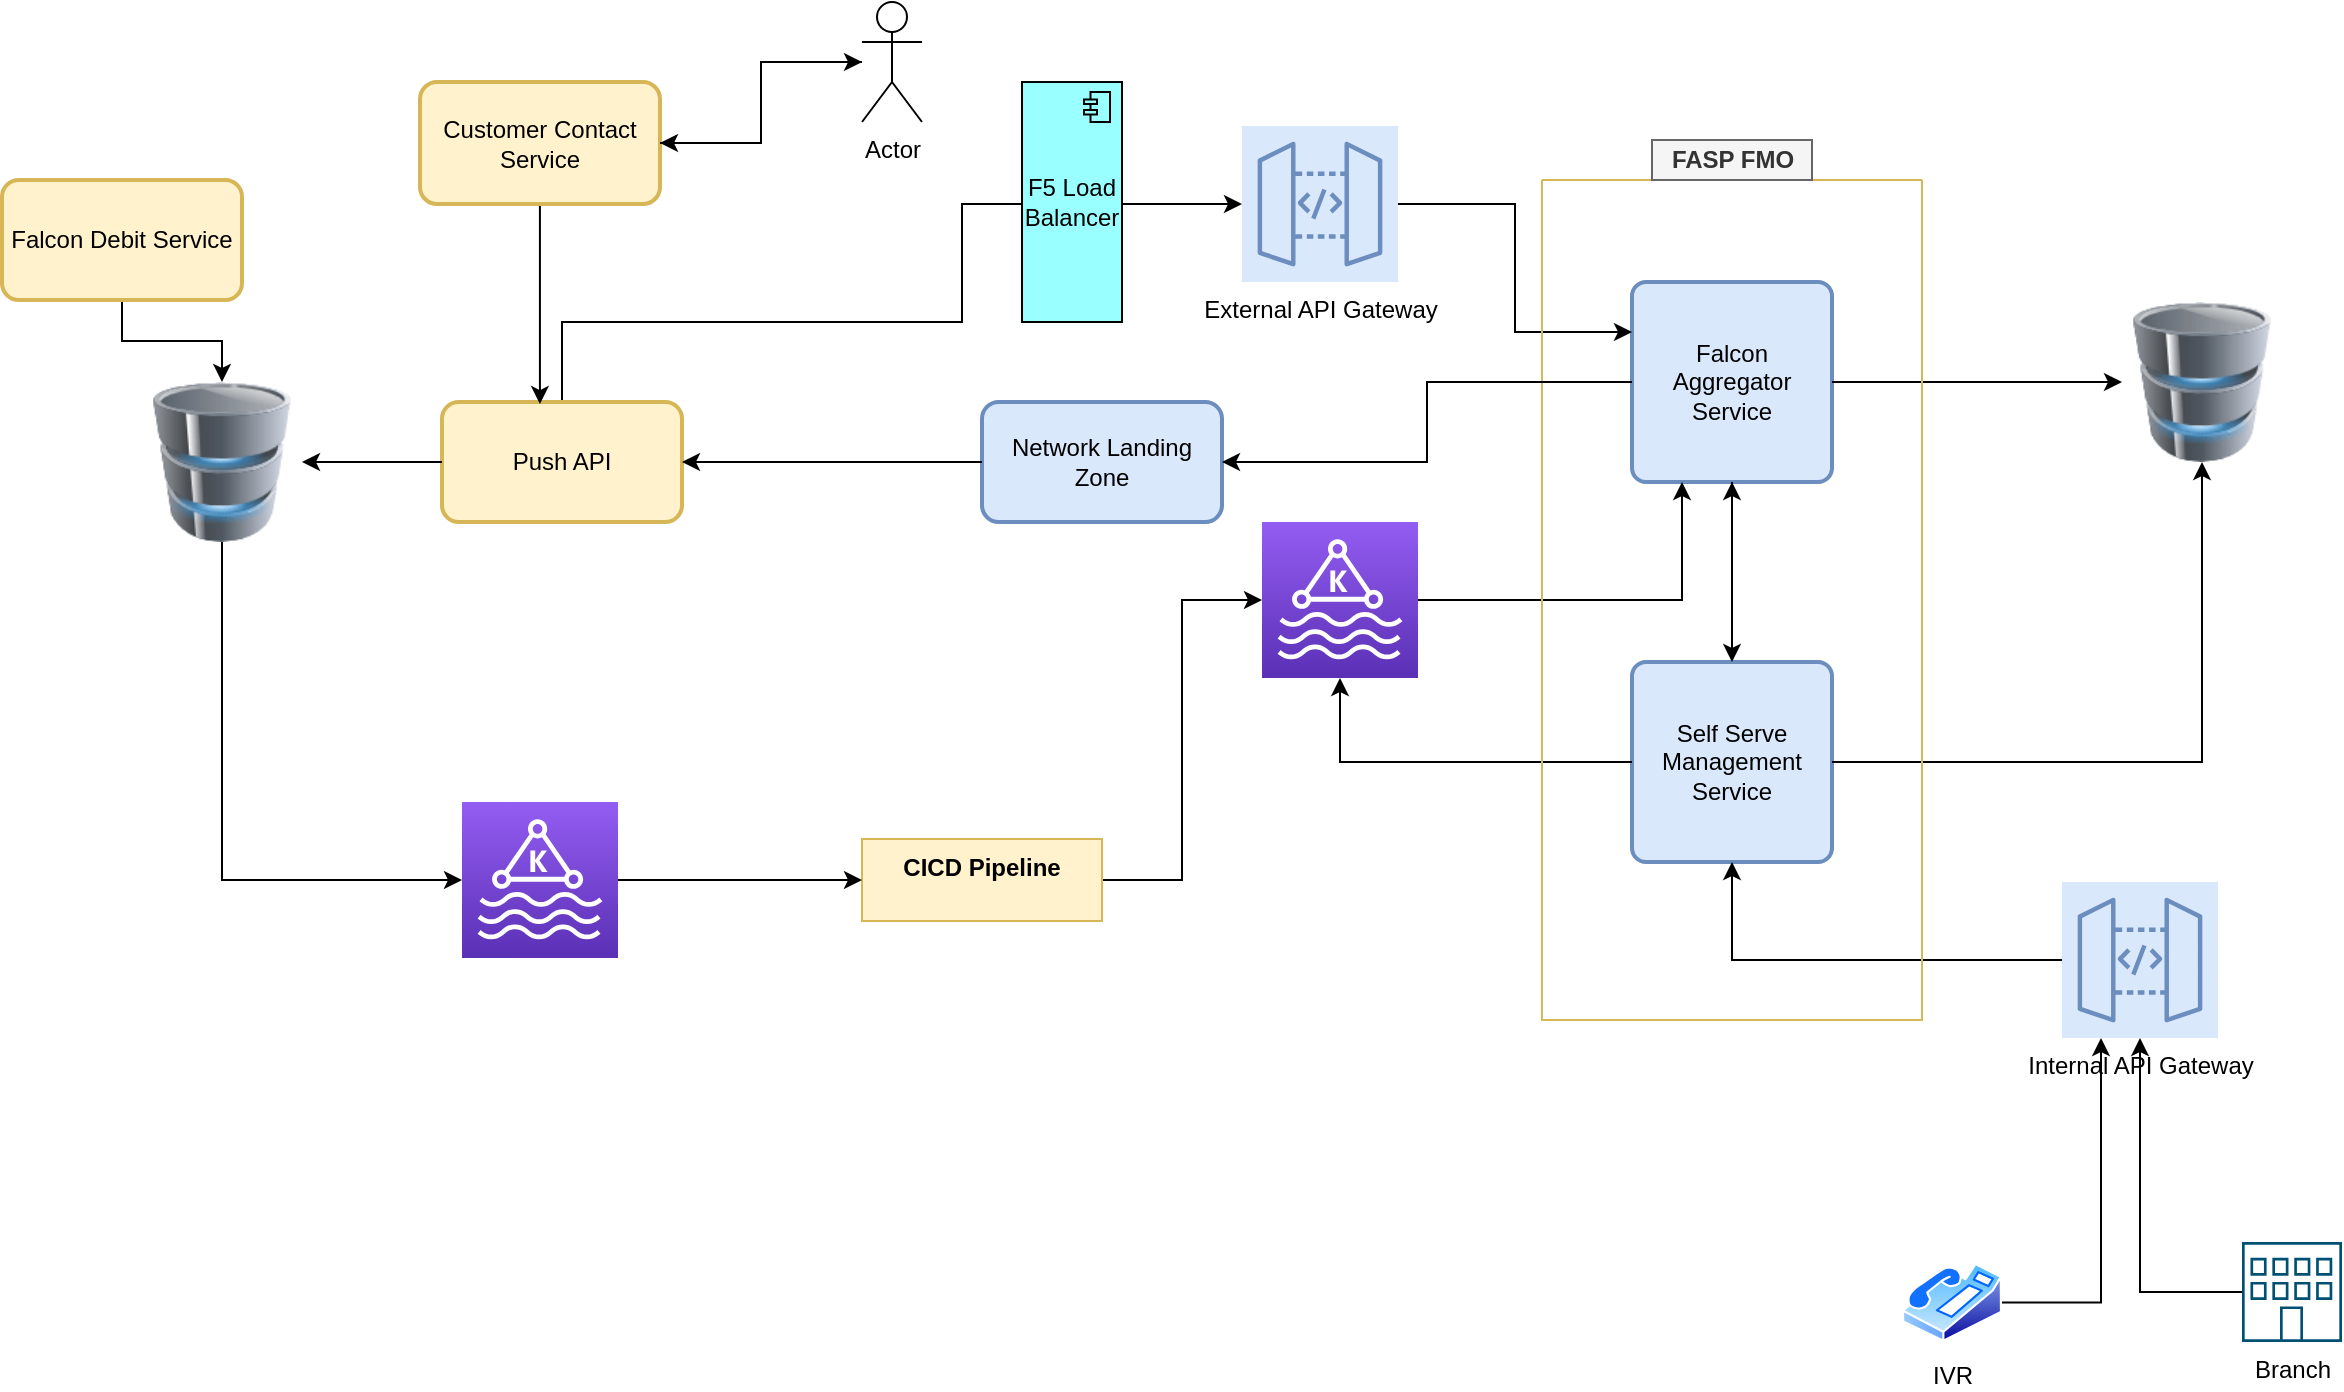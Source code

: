 <mxfile version="15.6.2" type="github" pages="2"><diagram id="WY6w0tjZswl46CJR9d0y" name="CCSS"><mxGraphModel dx="1796" dy="582" grid="1" gridSize="10" guides="1" tooltips="1" connect="1" arrows="1" fold="1" page="1" pageScale="1" pageWidth="850" pageHeight="1100" math="0" shadow="0"><root><mxCell id="0"/><mxCell id="1" parent="0"/><mxCell id="qeReQpWYXprzvfvAi1Vy-56" value="" style="group" parent="1" vertex="1" connectable="0"><mxGeometry x="-800" y="70" width="1170" height="670" as="geometry"/></mxCell><mxCell id="qeReQpWYXprzvfvAi1Vy-4" value="Falcon Aggregator Service" style="rounded=1;whiteSpace=wrap;html=1;absoluteArcSize=1;arcSize=14;strokeWidth=2;fillColor=#dae8fc;strokeColor=#6c8ebf;editable=0;" parent="qeReQpWYXprzvfvAi1Vy-56" vertex="1"><mxGeometry x="815" y="140" width="100" height="100" as="geometry"/></mxCell><mxCell id="qeReQpWYXprzvfvAi1Vy-8" style="edgeStyle=orthogonalEdgeStyle;rounded=0;orthogonalLoop=1;jettySize=auto;html=1;entryX=0.5;entryY=1;entryDx=0;entryDy=0;editable=0;" parent="qeReQpWYXprzvfvAi1Vy-56" source="qeReQpWYXprzvfvAi1Vy-6" target="qeReQpWYXprzvfvAi1Vy-4" edge="1"><mxGeometry relative="1" as="geometry"/></mxCell><mxCell id="qeReQpWYXprzvfvAi1Vy-6" value="Self Serve Management Service" style="rounded=1;whiteSpace=wrap;html=1;absoluteArcSize=1;arcSize=14;strokeWidth=2;fillColor=#dae8fc;strokeColor=#6c8ebf;editable=0;" parent="qeReQpWYXprzvfvAi1Vy-56" vertex="1"><mxGeometry x="815" y="330" width="100" height="100" as="geometry"/></mxCell><mxCell id="qeReQpWYXprzvfvAi1Vy-7" style="edgeStyle=orthogonalEdgeStyle;rounded=0;orthogonalLoop=1;jettySize=auto;html=1;editable=0;" parent="qeReQpWYXprzvfvAi1Vy-56" source="qeReQpWYXprzvfvAi1Vy-4" target="qeReQpWYXprzvfvAi1Vy-6" edge="1"><mxGeometry relative="1" as="geometry"/></mxCell><mxCell id="qeReQpWYXprzvfvAi1Vy-15" style="edgeStyle=orthogonalEdgeStyle;rounded=0;orthogonalLoop=1;jettySize=auto;html=1;entryX=0.25;entryY=1;entryDx=0;entryDy=0;editable=0;" parent="qeReQpWYXprzvfvAi1Vy-56" source="qeReQpWYXprzvfvAi1Vy-13" target="qeReQpWYXprzvfvAi1Vy-4" edge="1"><mxGeometry relative="1" as="geometry"/></mxCell><mxCell id="qeReQpWYXprzvfvAi1Vy-13" value="" style="sketch=0;points=[[0,0,0],[0.25,0,0],[0.5,0,0],[0.75,0,0],[1,0,0],[0,1,0],[0.25,1,0],[0.5,1,0],[0.75,1,0],[1,1,0],[0,0.25,0],[0,0.5,0],[0,0.75,0],[1,0.25,0],[1,0.5,0],[1,0.75,0]];outlineConnect=0;fontColor=#232F3E;gradientColor=#945DF2;gradientDirection=north;fillColor=#5A30B5;strokeColor=#ffffff;dashed=0;verticalLabelPosition=bottom;verticalAlign=top;align=center;html=1;fontSize=12;fontStyle=0;aspect=fixed;shape=mxgraph.aws4.resourceIcon;resIcon=mxgraph.aws4.managed_streaming_for_kafka;editable=0;" parent="qeReQpWYXprzvfvAi1Vy-56" vertex="1"><mxGeometry x="630" y="260" width="78" height="78" as="geometry"/></mxCell><mxCell id="qeReQpWYXprzvfvAi1Vy-16" style="edgeStyle=orthogonalEdgeStyle;rounded=0;orthogonalLoop=1;jettySize=auto;html=1;entryX=0.5;entryY=1;entryDx=0;entryDy=0;entryPerimeter=0;editable=0;" parent="qeReQpWYXprzvfvAi1Vy-56" source="qeReQpWYXprzvfvAi1Vy-6" target="qeReQpWYXprzvfvAi1Vy-13" edge="1"><mxGeometry relative="1" as="geometry"/></mxCell><mxCell id="qeReQpWYXprzvfvAi1Vy-38" style="edgeStyle=orthogonalEdgeStyle;rounded=0;orthogonalLoop=1;jettySize=auto;html=1;entryX=0;entryY=0.25;entryDx=0;entryDy=0;editable=0;" parent="qeReQpWYXprzvfvAi1Vy-56" source="qeReQpWYXprzvfvAi1Vy-17" target="qeReQpWYXprzvfvAi1Vy-4" edge="1"><mxGeometry relative="1" as="geometry"/></mxCell><mxCell id="qeReQpWYXprzvfvAi1Vy-17" value="External API Gateway" style="sketch=0;points=[[0,0,0],[0.25,0,0],[0.5,0,0],[0.75,0,0],[1,0,0],[0,1,0],[0.25,1,0],[0.5,1,0],[0.75,1,0],[1,1,0],[0,0.25,0],[0,0.5,0],[0,0.75,0],[1,0.25,0],[1,0.5,0],[1,0.75,0]];outlineConnect=0;gradientDirection=north;fillColor=#dae8fc;strokeColor=#6c8ebf;dashed=0;verticalLabelPosition=bottom;verticalAlign=top;align=center;html=1;fontSize=12;fontStyle=0;aspect=fixed;shape=mxgraph.aws4.resourceIcon;resIcon=mxgraph.aws4.api_gateway;editable=0;" parent="qeReQpWYXprzvfvAi1Vy-56" vertex="1"><mxGeometry x="620" y="62" width="78" height="78" as="geometry"/></mxCell><mxCell id="qeReQpWYXprzvfvAi1Vy-19" value="" style="image;html=1;image=img/lib/clip_art/computers/Database_128x128.png;editable=0;" parent="qeReQpWYXprzvfvAi1Vy-56" vertex="1"><mxGeometry x="1060" y="150" width="80" height="80" as="geometry"/></mxCell><mxCell id="qeReQpWYXprzvfvAi1Vy-20" style="edgeStyle=orthogonalEdgeStyle;rounded=0;orthogonalLoop=1;jettySize=auto;html=1;editable=0;" parent="qeReQpWYXprzvfvAi1Vy-56" source="qeReQpWYXprzvfvAi1Vy-4" target="qeReQpWYXprzvfvAi1Vy-19" edge="1"><mxGeometry relative="1" as="geometry"/></mxCell><mxCell id="qeReQpWYXprzvfvAi1Vy-9" style="edgeStyle=orthogonalEdgeStyle;rounded=0;orthogonalLoop=1;jettySize=auto;html=1;entryX=0.5;entryY=1;entryDx=0;entryDy=0;editable=0;" parent="qeReQpWYXprzvfvAi1Vy-56" source="qeReQpWYXprzvfvAi1Vy-6" target="qeReQpWYXprzvfvAi1Vy-19" edge="1"><mxGeometry relative="1" as="geometry"><mxPoint x="1100" y="220" as="targetPoint"/></mxGeometry></mxCell><mxCell id="qeReQpWYXprzvfvAi1Vy-25" style="edgeStyle=orthogonalEdgeStyle;rounded=0;orthogonalLoop=1;jettySize=auto;html=1;entryX=0.5;entryY=1;entryDx=0;entryDy=0;editable=0;" parent="qeReQpWYXprzvfvAi1Vy-56" source="qeReQpWYXprzvfvAi1Vy-24" target="qeReQpWYXprzvfvAi1Vy-6" edge="1"><mxGeometry relative="1" as="geometry"/></mxCell><mxCell id="qeReQpWYXprzvfvAi1Vy-24" value="Internal API Gateway" style="sketch=0;points=[[0,0,0],[0.25,0,0],[0.5,0,0],[0.75,0,0],[1,0,0],[0,1,0],[0.25,1,0],[0.5,1,0],[0.75,1,0],[1,1,0],[0,0.25,0],[0,0.5,0],[0,0.75,0],[1,0.25,0],[1,0.5,0],[1,0.75,0]];outlineConnect=0;gradientDirection=north;fillColor=#dae8fc;strokeColor=#6c8ebf;dashed=0;verticalLabelPosition=bottom;verticalAlign=top;align=center;html=1;fontSize=12;fontStyle=0;aspect=fixed;shape=mxgraph.aws4.resourceIcon;resIcon=mxgraph.aws4.api_gateway;editable=0;" parent="qeReQpWYXprzvfvAi1Vy-56" vertex="1"><mxGeometry x="1030" y="440" width="78" height="78" as="geometry"/></mxCell><mxCell id="qeReQpWYXprzvfvAi1Vy-27" value="" style="swimlane;startSize=0;fillColor=#fff2cc;strokeColor=#d6b656;shadow=0;sketch=0;editable=0;" parent="qeReQpWYXprzvfvAi1Vy-56" vertex="1"><mxGeometry x="770" y="89" width="190" height="420" as="geometry"/></mxCell><mxCell id="qeReQpWYXprzvfvAi1Vy-28" value="FASP FMO" style="text;html=1;align=center;verticalAlign=middle;resizable=0;points=[];autosize=1;fontStyle=1;fillColor=#f5f5f5;strokeColor=#666666;fontColor=#333333;editable=0;" parent="qeReQpWYXprzvfvAi1Vy-56" vertex="1"><mxGeometry x="825" y="69" width="80" height="20" as="geometry"/></mxCell><mxCell id="qeReQpWYXprzvfvAi1Vy-29" value="Network Landing Zone" style="whiteSpace=wrap;html=1;rounded=1;strokeColor=#6c8ebf;strokeWidth=2;fillColor=#dae8fc;arcSize=14;editable=0;" parent="qeReQpWYXprzvfvAi1Vy-56" vertex="1"><mxGeometry x="490" y="200" width="120" height="60" as="geometry"/></mxCell><mxCell id="qeReQpWYXprzvfvAi1Vy-30" value="" style="edgeStyle=orthogonalEdgeStyle;rounded=0;orthogonalLoop=1;jettySize=auto;html=1;editable=0;" parent="qeReQpWYXprzvfvAi1Vy-56" source="qeReQpWYXprzvfvAi1Vy-4" target="qeReQpWYXprzvfvAi1Vy-29" edge="1"><mxGeometry relative="1" as="geometry"/></mxCell><mxCell id="qeReQpWYXprzvfvAi1Vy-33" style="edgeStyle=orthogonalEdgeStyle;rounded=0;orthogonalLoop=1;jettySize=auto;html=1;entryX=0;entryY=0.5;entryDx=0;entryDy=0;entryPerimeter=0;editable=0;" parent="qeReQpWYXprzvfvAi1Vy-56" source="qeReQpWYXprzvfvAi1Vy-31" target="qeReQpWYXprzvfvAi1Vy-17" edge="1"><mxGeometry relative="1" as="geometry"><Array as="points"><mxPoint x="280" y="160"/><mxPoint x="480" y="160"/><mxPoint x="480" y="101"/></Array></mxGeometry></mxCell><mxCell id="qeReQpWYXprzvfvAi1Vy-31" value="Push API" style="whiteSpace=wrap;html=1;rounded=1;strokeColor=#d6b656;strokeWidth=2;fillColor=#fff2cc;arcSize=14;editable=0;" parent="qeReQpWYXprzvfvAi1Vy-56" vertex="1"><mxGeometry x="220" y="200" width="120" height="60" as="geometry"/></mxCell><mxCell id="qeReQpWYXprzvfvAi1Vy-32" value="" style="edgeStyle=orthogonalEdgeStyle;rounded=0;orthogonalLoop=1;jettySize=auto;html=1;editable=0;" parent="qeReQpWYXprzvfvAi1Vy-56" source="qeReQpWYXprzvfvAi1Vy-29" target="qeReQpWYXprzvfvAi1Vy-31" edge="1"><mxGeometry relative="1" as="geometry"/></mxCell><mxCell id="qeReQpWYXprzvfvAi1Vy-36" value="" style="image;html=1;image=img/lib/clip_art/computers/Database_128x128.png;editable=0;" parent="qeReQpWYXprzvfvAi1Vy-56" vertex="1"><mxGeometry x="70" y="190" width="80" height="80" as="geometry"/></mxCell><mxCell id="qeReQpWYXprzvfvAi1Vy-35" value="" style="edgeStyle=orthogonalEdgeStyle;rounded=0;orthogonalLoop=1;jettySize=auto;html=1;editable=0;" parent="qeReQpWYXprzvfvAi1Vy-56" source="qeReQpWYXprzvfvAi1Vy-31" target="qeReQpWYXprzvfvAi1Vy-36" edge="1"><mxGeometry relative="1" as="geometry"><mxPoint x="140" y="230" as="targetPoint"/></mxGeometry></mxCell><mxCell id="qeReQpWYXprzvfvAi1Vy-39" value="" style="sketch=0;points=[[0,0,0],[0.25,0,0],[0.5,0,0],[0.75,0,0],[1,0,0],[0,1,0],[0.25,1,0],[0.5,1,0],[0.75,1,0],[1,1,0],[0,0.25,0],[0,0.5,0],[0,0.75,0],[1,0.25,0],[1,0.5,0],[1,0.75,0]];outlineConnect=0;fontColor=#232F3E;gradientColor=#945DF2;gradientDirection=north;fillColor=#5A30B5;strokeColor=#ffffff;dashed=0;verticalLabelPosition=bottom;verticalAlign=top;align=center;html=1;fontSize=12;fontStyle=0;aspect=fixed;shape=mxgraph.aws4.resourceIcon;resIcon=mxgraph.aws4.managed_streaming_for_kafka;editable=0;" parent="qeReQpWYXprzvfvAi1Vy-56" vertex="1"><mxGeometry x="230" y="400" width="78" height="78" as="geometry"/></mxCell><mxCell id="qeReQpWYXprzvfvAi1Vy-43" style="edgeStyle=orthogonalEdgeStyle;rounded=0;orthogonalLoop=1;jettySize=auto;html=1;entryX=0;entryY=0.5;entryDx=0;entryDy=0;entryPerimeter=0;editable=0;" parent="qeReQpWYXprzvfvAi1Vy-56" source="qeReQpWYXprzvfvAi1Vy-36" target="qeReQpWYXprzvfvAi1Vy-39" edge="1"><mxGeometry relative="1" as="geometry"><Array as="points"><mxPoint x="110" y="439"/></Array></mxGeometry></mxCell><mxCell id="qeReQpWYXprzvfvAi1Vy-42" style="edgeStyle=orthogonalEdgeStyle;rounded=0;orthogonalLoop=1;jettySize=auto;html=1;entryX=0;entryY=0.5;entryDx=0;entryDy=0;entryPerimeter=0;editable=0;" parent="qeReQpWYXprzvfvAi1Vy-56" source="qeReQpWYXprzvfvAi1Vy-40" target="qeReQpWYXprzvfvAi1Vy-13" edge="1"><mxGeometry relative="1" as="geometry"/></mxCell><mxCell id="qeReQpWYXprzvfvAi1Vy-40" value="&lt;b&gt;CICD Pipeline&lt;/b&gt;" style="whiteSpace=wrap;html=1;dashed=0;fontStyle=0;verticalAlign=top;strokeColor=#d6b656;fillColor=#fff2cc;gradientDirection=north;sketch=0;editable=0;" parent="qeReQpWYXprzvfvAi1Vy-56" vertex="1"><mxGeometry x="430" y="418.5" width="120" height="41" as="geometry"/></mxCell><mxCell id="qeReQpWYXprzvfvAi1Vy-41" value="" style="edgeStyle=orthogonalEdgeStyle;rounded=0;orthogonalLoop=1;jettySize=auto;html=1;editable=0;" parent="qeReQpWYXprzvfvAi1Vy-56" source="qeReQpWYXprzvfvAi1Vy-39" target="qeReQpWYXprzvfvAi1Vy-40" edge="1"><mxGeometry relative="1" as="geometry"/></mxCell><mxCell id="qeReQpWYXprzvfvAi1Vy-45" style="edgeStyle=orthogonalEdgeStyle;rounded=0;orthogonalLoop=1;jettySize=auto;html=1;entryX=0.408;entryY=0.017;entryDx=0;entryDy=0;entryPerimeter=0;editable=0;" parent="qeReQpWYXprzvfvAi1Vy-56" source="qeReQpWYXprzvfvAi1Vy-44" target="qeReQpWYXprzvfvAi1Vy-31" edge="1"><mxGeometry relative="1" as="geometry"/></mxCell><mxCell id="qeReQpWYXprzvfvAi1Vy-44" value="Customer Contact Service" style="whiteSpace=wrap;html=1;rounded=1;strokeColor=#d6b656;strokeWidth=2;fillColor=#fff2cc;arcSize=14;editable=0;" parent="qeReQpWYXprzvfvAi1Vy-56" vertex="1"><mxGeometry x="209" y="40" width="120" height="61" as="geometry"/></mxCell><mxCell id="qeReQpWYXprzvfvAi1Vy-48" style="edgeStyle=orthogonalEdgeStyle;rounded=0;orthogonalLoop=1;jettySize=auto;html=1;entryX=1;entryY=0.5;entryDx=0;entryDy=0;editable=0;" parent="qeReQpWYXprzvfvAi1Vy-56" source="qeReQpWYXprzvfvAi1Vy-46" target="qeReQpWYXprzvfvAi1Vy-44" edge="1"><mxGeometry relative="1" as="geometry"/></mxCell><mxCell id="qeReQpWYXprzvfvAi1Vy-46" value="Actor" style="shape=umlActor;verticalLabelPosition=bottom;verticalAlign=top;html=1;outlineConnect=0;shadow=0;sketch=0;fillColor=default;editable=0;" parent="qeReQpWYXprzvfvAi1Vy-56" vertex="1"><mxGeometry x="430" width="30" height="60" as="geometry"/></mxCell><mxCell id="qeReQpWYXprzvfvAi1Vy-47" style="edgeStyle=orthogonalEdgeStyle;rounded=0;orthogonalLoop=1;jettySize=auto;html=1;editable=0;" parent="qeReQpWYXprzvfvAi1Vy-56" source="qeReQpWYXprzvfvAi1Vy-44" target="qeReQpWYXprzvfvAi1Vy-46" edge="1"><mxGeometry relative="1" as="geometry"/></mxCell><mxCell id="qeReQpWYXprzvfvAi1Vy-50" style="edgeStyle=orthogonalEdgeStyle;rounded=0;orthogonalLoop=1;jettySize=auto;html=1;editable=0;" parent="qeReQpWYXprzvfvAi1Vy-56" source="qeReQpWYXprzvfvAi1Vy-49" target="qeReQpWYXprzvfvAi1Vy-36" edge="1"><mxGeometry relative="1" as="geometry"/></mxCell><mxCell id="qeReQpWYXprzvfvAi1Vy-49" value="Falcon Debit Service" style="whiteSpace=wrap;html=1;rounded=1;strokeColor=#d6b656;strokeWidth=2;fillColor=#fff2cc;arcSize=14;editable=0;" parent="qeReQpWYXprzvfvAi1Vy-56" vertex="1"><mxGeometry y="89" width="120" height="60" as="geometry"/></mxCell><mxCell id="qeReQpWYXprzvfvAi1Vy-53" style="edgeStyle=orthogonalEdgeStyle;rounded=0;orthogonalLoop=1;jettySize=auto;html=1;editable=0;" parent="qeReQpWYXprzvfvAi1Vy-56" source="qeReQpWYXprzvfvAi1Vy-52" target="qeReQpWYXprzvfvAi1Vy-24" edge="1"><mxGeometry relative="1" as="geometry"/></mxCell><mxCell id="qeReQpWYXprzvfvAi1Vy-52" value="Branch" style="points=[[0,0,0],[0.25,0,0],[0.5,0,0],[0.75,0,0],[1,0,0],[1,0.25,0],[1,0.5,0],[1,0.75,0],[1,1,0],[0.75,1,0],[0.5,1,0],[0.25,1,0],[0,1,0],[0,0.75,0],[0,0.5,0],[0,0.25,0]];verticalLabelPosition=bottom;sketch=0;html=1;verticalAlign=top;aspect=fixed;align=center;pointerEvents=1;shape=mxgraph.cisco19.branch;fillColor=#005073;strokeColor=none;shadow=0;editable=0;" parent="qeReQpWYXprzvfvAi1Vy-56" vertex="1"><mxGeometry x="1120" y="620" width="50" height="50" as="geometry"/></mxCell><mxCell id="qeReQpWYXprzvfvAi1Vy-55" style="edgeStyle=orthogonalEdgeStyle;rounded=0;orthogonalLoop=1;jettySize=auto;html=1;entryX=0.25;entryY=1;entryDx=0;entryDy=0;entryPerimeter=0;editable=0;" parent="qeReQpWYXprzvfvAi1Vy-56" source="qeReQpWYXprzvfvAi1Vy-54" target="qeReQpWYXprzvfvAi1Vy-24" edge="1"><mxGeometry relative="1" as="geometry"/></mxCell><mxCell id="qeReQpWYXprzvfvAi1Vy-54" value="IVR" style="aspect=fixed;perimeter=ellipsePerimeter;html=1;align=center;shadow=0;dashed=0;spacingTop=3;image;image=img/lib/active_directory/phone.svg;sketch=0;fillColor=default;editable=0;" parent="qeReQpWYXprzvfvAi1Vy-56" vertex="1"><mxGeometry x="950" y="630.5" width="50" height="39.5" as="geometry"/></mxCell><mxCell id="h8mvRyqhQA_ZFWVV106H-2" value="F5 Load Balancer" style="html=1;outlineConnect=0;whiteSpace=wrap;fillColor=#99ffff;shape=mxgraph.archimate3.application;appType=comp;archiType=square;" parent="qeReQpWYXprzvfvAi1Vy-56" vertex="1"><mxGeometry x="510" y="40" width="50" height="120" as="geometry"/></mxCell></root></mxGraphModel></diagram><diagram id="ncP58QygD_g4juf7ntYV" name="Page-2"><mxGraphModel dx="1003" dy="588" grid="1" gridSize="10" guides="1" tooltips="1" connect="1" arrows="1" fold="1" page="1" pageScale="1" pageWidth="850" pageHeight="1100" math="0" shadow="0"><root><mxCell id="VqQujcWsFK4h49G6SAmD-0"/><mxCell id="VqQujcWsFK4h49G6SAmD-1" parent="VqQujcWsFK4h49G6SAmD-0"/></root></mxGraphModel></diagram></mxfile>